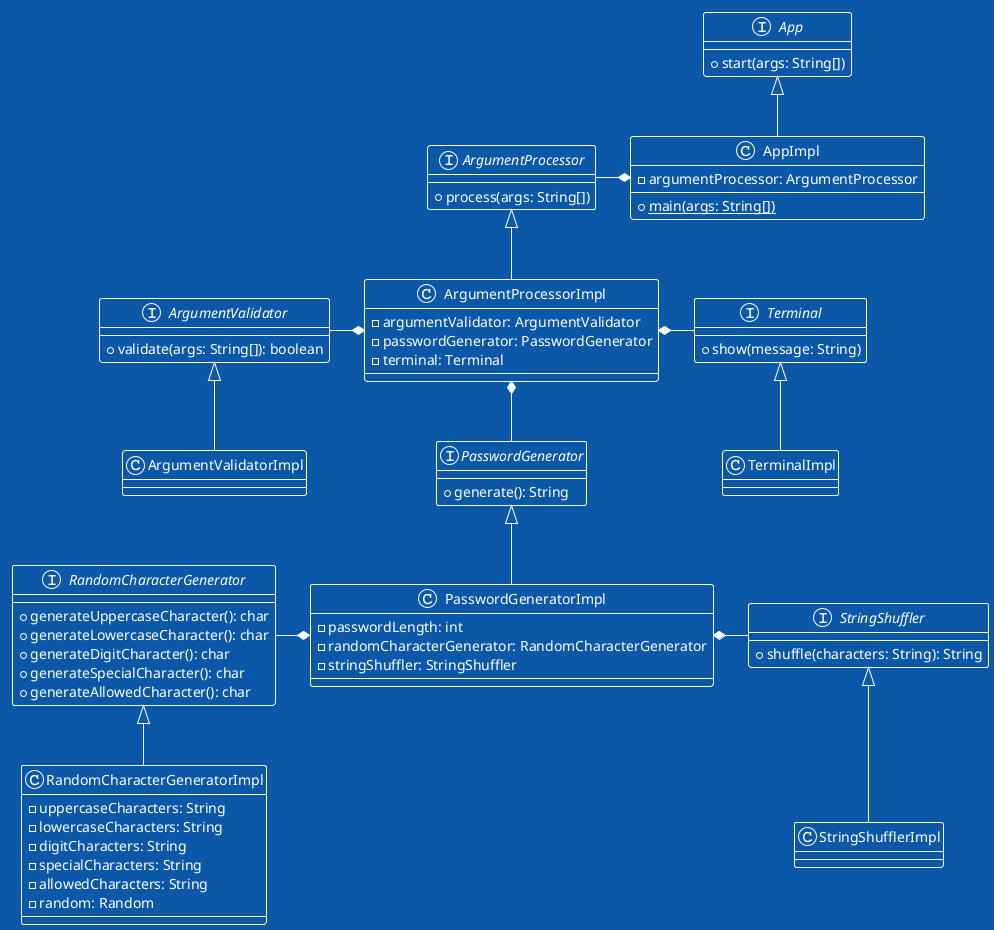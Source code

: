 @startuml Class
!theme amiga
interface App {
    + start(args: String[])
}

class AppImpl {
    - argumentProcessor: ArgumentProcessor
    + {static} main(args: String[])
}

interface ArgumentValidator {
    + validate(args: String[]): boolean
}

class ArgumentValidatorImpl {
}

interface ArgumentProcessor {
    + process(args: String[])
}

class ArgumentProcessorImpl {
    - argumentValidator: ArgumentValidator
    - passwordGenerator: PasswordGenerator
    - terminal: Terminal
}

interface Terminal {
    + show(message: String)
}

class TerminalImpl {
}

interface PasswordGenerator {
    + generate(): String
}

class PasswordGeneratorImpl {
    - passwordLength: int
    - randomCharacterGenerator: RandomCharacterGenerator
    - stringShuffler: StringShuffler
}

interface RandomCharacterGenerator {
    + generateUppercaseCharacter(): char
    + generateLowercaseCharacter(): char
    + generateDigitCharacter(): char
    + generateSpecialCharacter(): char
    + generateAllowedCharacter(): char
}

class RandomCharacterGeneratorImpl {
    - uppercaseCharacters: String
    - lowercaseCharacters: String
    - digitCharacters: String
    - specialCharacters: String
    - allowedCharacters: String
    - random: Random
}

interface StringShuffler {
    + shuffle(characters: String): String
}

class StringShufflerImpl {
}

ArgumentValidator <|-- ArgumentValidatorImpl
ArgumentProcessor <|-- ArgumentProcessorImpl
Terminal <|-- TerminalImpl
PasswordGenerator <|-- PasswordGeneratorImpl
RandomCharacterGenerator <|-- RandomCharacterGeneratorImpl
StringShuffler <|-- StringShufflerImpl
App <|-- AppImpl

AppImpl *--l ArgumentProcessor

ArgumentProcessorImpl *--l ArgumentValidator
ArgumentProcessorImpl *--d PasswordGenerator
ArgumentProcessorImpl *--r Terminal

PasswordGeneratorImpl *--l RandomCharacterGenerator
PasswordGeneratorImpl *--r StringShuffler
@enduml